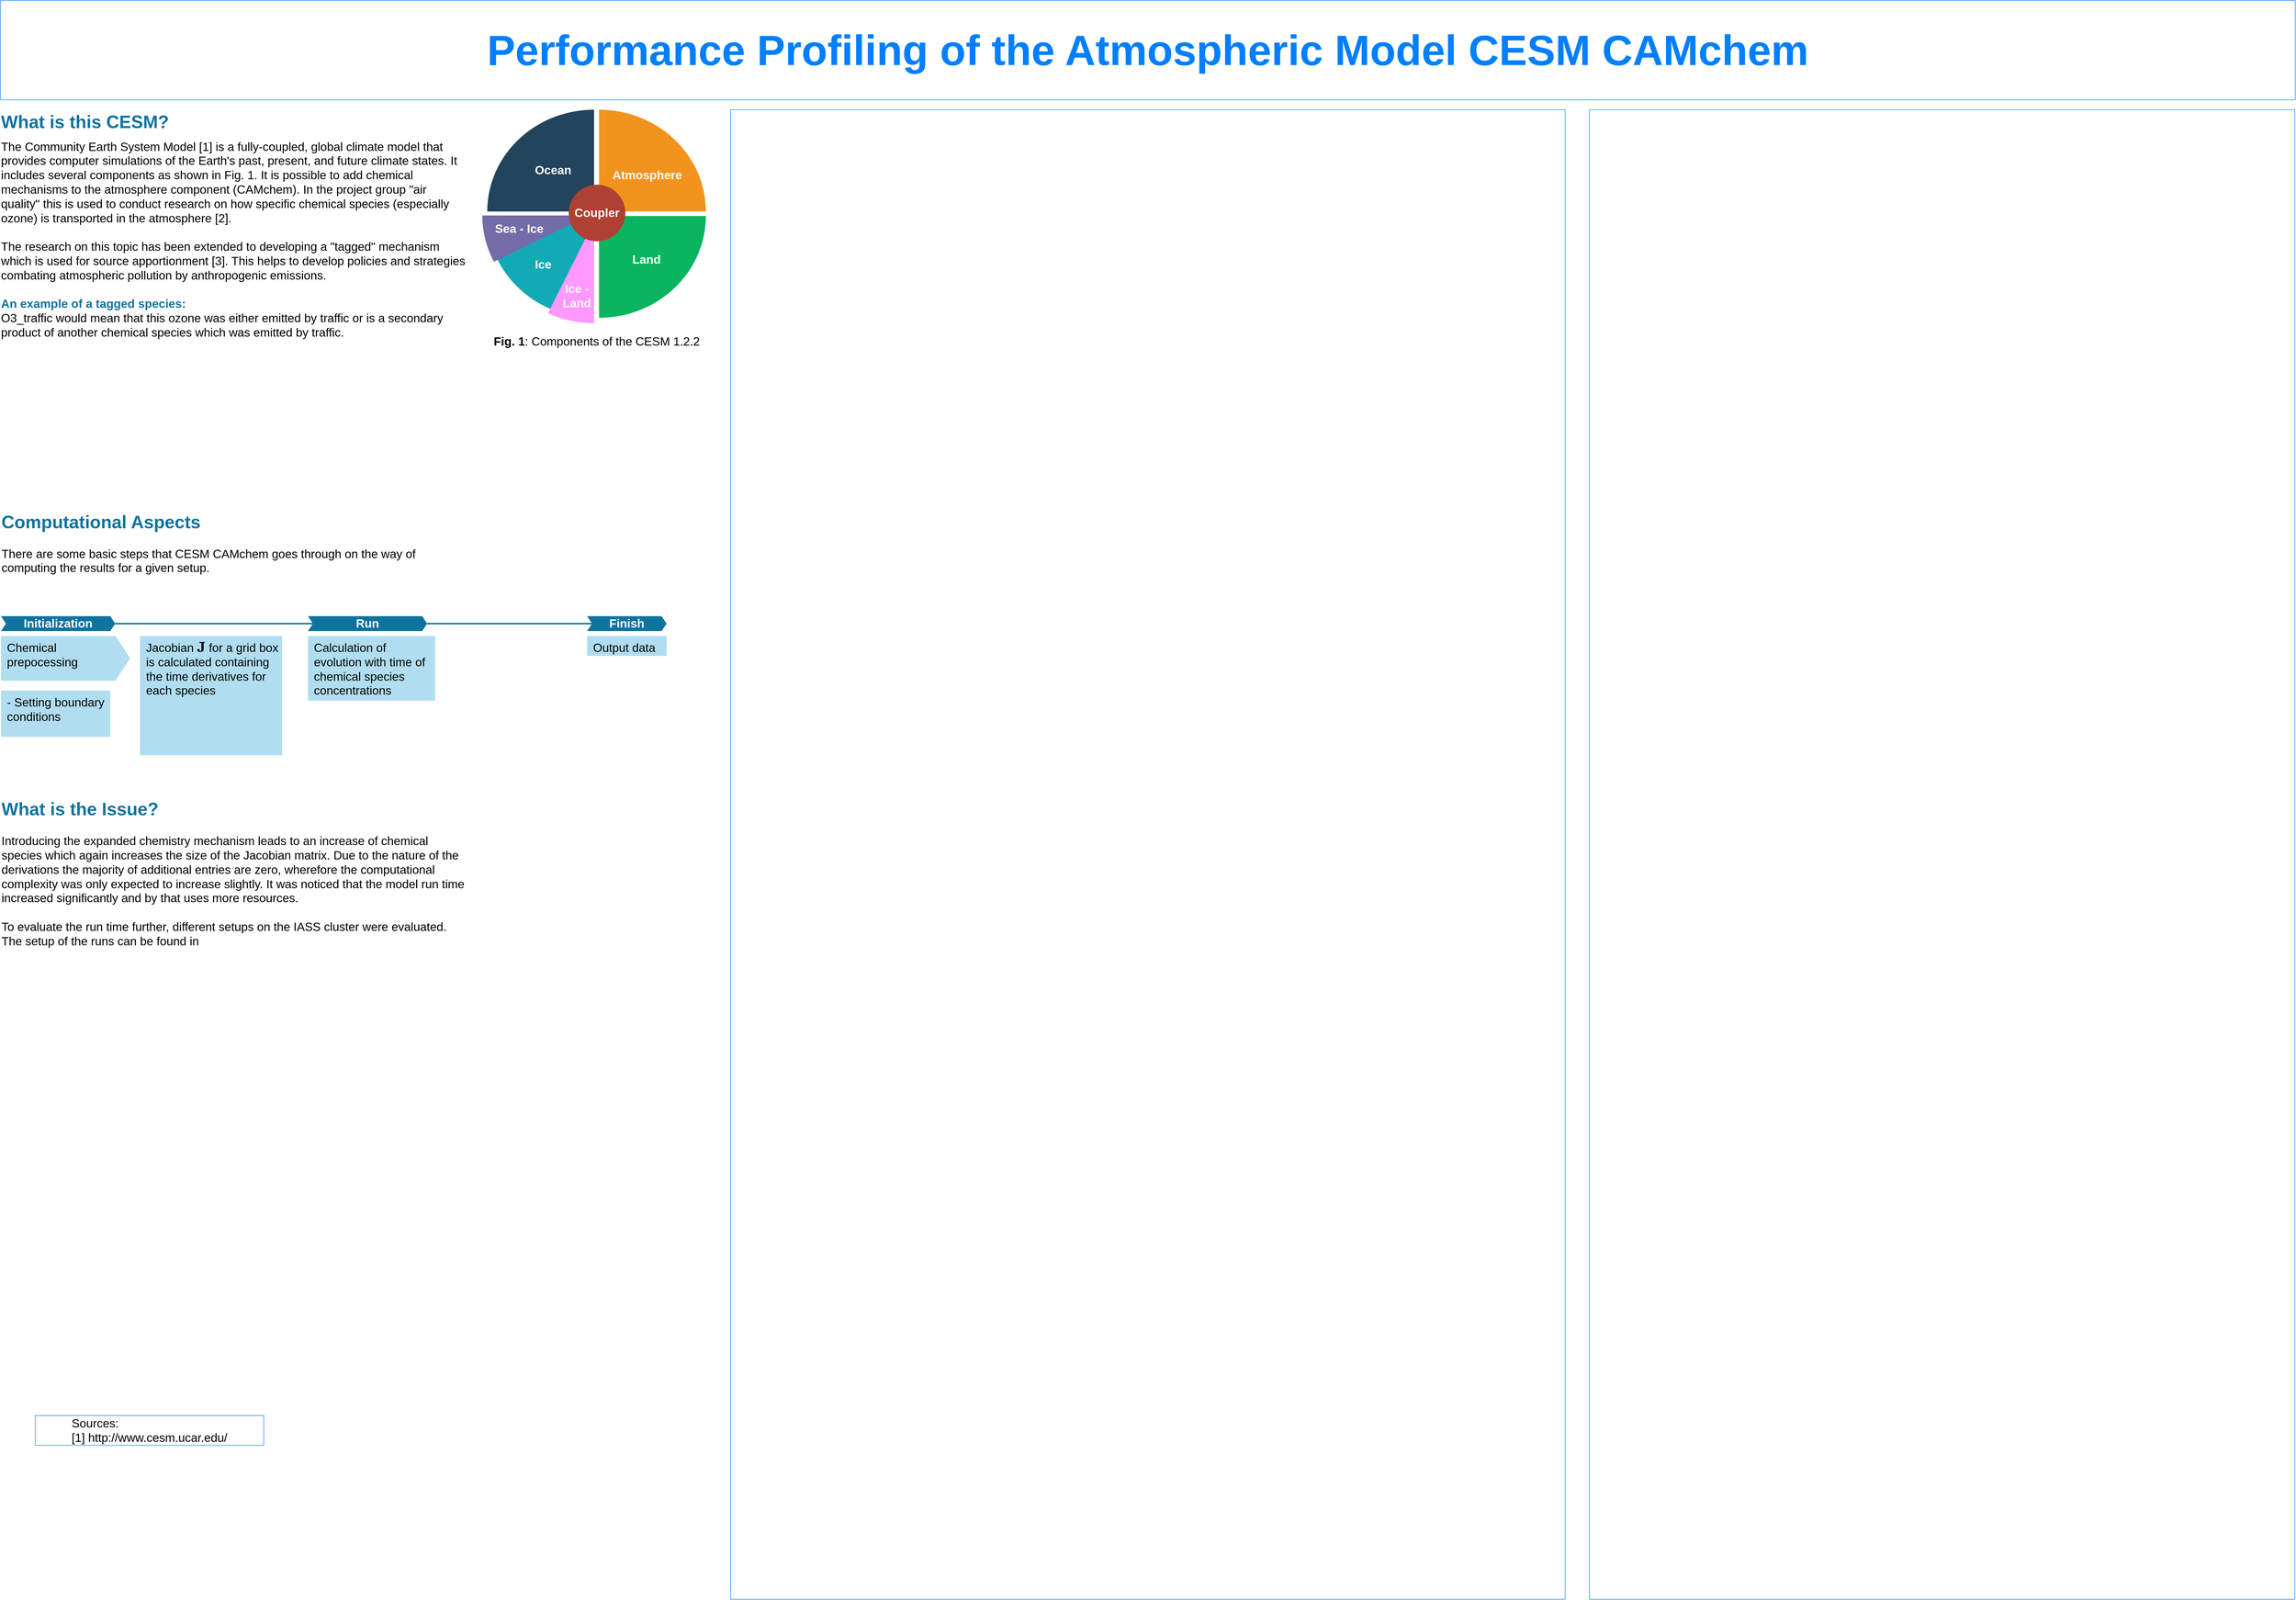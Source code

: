 <mxfile version="10.6.9" type="github"><diagram id="mjhDDRxly4AxYH8nvqQT" name="Page-1"><mxGraphModel dx="1859" dy="1043" grid="1" gridSize="10" guides="1" tooltips="1" connect="1" arrows="1" fold="1" page="1" pageScale="1" pageWidth="4681" pageHeight="3300" math="1" shadow="0"><root><mxCell id="0"/><mxCell id="1" parent="0"/><mxCell id="dlEqyy9EDfAYzepxbtxh-1" value="&lt;font style=&quot;font-size: 85px&quot; color=&quot;#007FFF&quot;&gt;&lt;b&gt;&lt;font style=&quot;font-size: 85px&quot;&gt;Performance Profiling of the Atmospheric Model CESM CAMchem&lt;br&gt;&lt;/font&gt;&lt;/b&gt;&lt;/font&gt;" style="rounded=0;whiteSpace=wrap;html=1;strokeColor=#007FFF;" vertex="1" parent="1"><mxGeometry x="20" y="20" width="4620" height="200" as="geometry"/></mxCell><mxCell id="dlEqyy9EDfAYzepxbtxh-2" value="&lt;div align=&quot;left&quot;&gt;&lt;font style=&quot;font-size: 36px&quot; color=&quot;#10739E&quot;&gt;&lt;b&gt;What is this CESM?&lt;/b&gt;&lt;/font&gt;&lt;br&gt;&lt;/div&gt;&lt;div&gt;&lt;br&gt;&lt;/div&gt;&lt;div style=&quot;font-size: 24px&quot; align=&quot;left&quot;&gt;The Community Earth System Model [1] is a fully-coupled, global climate model that provides computer simulations of the Earth's past, present, and future climate states. It includes several components as shown in Fig. 1. It is possible to add chemical mechanisms to the atmosphere component (CAMchem). In the project group &quot;air quality&quot; this is used to conduct research on how specific chemical species (especially ozone) is transported in the atmosphere [2].&lt;/div&gt;&lt;div style=&quot;font-size: 24px&quot; align=&quot;left&quot;&gt;&lt;br&gt;&lt;/div&gt;&lt;div style=&quot;font-size: 24px&quot; align=&quot;left&quot;&gt;The research on this topic has been extended to developing a &quot;tagged&quot; mechanism which is used for source apportionment [3]. This helps to develop policies and strategies combating atmospheric pollution by anthropogenic emissions. &lt;br&gt;&lt;/div&gt;&lt;div style=&quot;font-size: 24px&quot; align=&quot;left&quot;&gt;&lt;br&gt;&lt;/div&gt;&lt;div style=&quot;font-size: 24px&quot; align=&quot;left&quot;&gt;&lt;b&gt;&lt;font color=&quot;#10739E&quot;&gt;An example of a tagged species:&lt;/font&gt;&lt;/b&gt;&lt;/div&gt;&lt;div style=&quot;font-size: 24px&quot; align=&quot;left&quot;&gt;O3_traffic would mean that this ozone was either emitted by traffic or is a secondary product of another chemical species which was emitted by traffic.&lt;br&gt;&lt;/div&gt;&amp;nbsp;" style="rounded=0;whiteSpace=wrap;html=1;strokeColor=none;fillColor=#ffffff;" vertex="1" parent="1"><mxGeometry x="20" y="240" width="940" height="480" as="geometry"/></mxCell><mxCell id="dlEqyy9EDfAYzepxbtxh-3" value="" style="rounded=0;whiteSpace=wrap;html=1;strokeColor=#007FFF;" vertex="1" parent="1"><mxGeometry x="1490" y="240" width="1680" height="3000" as="geometry"/></mxCell><mxCell id="dlEqyy9EDfAYzepxbtxh-4" value="" style="rounded=0;whiteSpace=wrap;html=1;strokeColor=#007FFF;" vertex="1" parent="1"><mxGeometry x="3219" y="240" width="1420" height="3000" as="geometry"/></mxCell><mxCell id="dlEqyy9EDfAYzepxbtxh-5" value="&lt;div style=&quot;font-size: 24px&quot; align=&quot;left&quot;&gt;&lt;font style=&quot;font-size: 24px&quot;&gt;Sources:&lt;/font&gt;&lt;/div&gt;&lt;div style=&quot;font-size: 24px&quot; align=&quot;left&quot;&gt;&lt;font style=&quot;font-size: 24px&quot;&gt;[1] http://www.cesm.ucar.edu/&lt;br&gt;&lt;/font&gt;&lt;/div&gt;" style="rounded=0;whiteSpace=wrap;html=1;strokeColor=#007FFF;" vertex="1" parent="1"><mxGeometry x="90" y="2870" width="460" height="60" as="geometry"/></mxCell><mxCell id="dlEqyy9EDfAYzepxbtxh-9" value="" style="verticalLabelPosition=bottom;verticalAlign=top;html=1;shape=mxgraph.basic.pie;fillColor=#23445D;strokeColor=none;startAngle=0.75;endAngle=0;rotation=0;flipH=0;flipV=0;" vertex="1" parent="1"><mxGeometry x="1000" y="240" width="430" height="410" as="geometry"/></mxCell><mxCell id="dlEqyy9EDfAYzepxbtxh-10" value="" style="verticalLabelPosition=bottom;verticalAlign=top;html=1;shape=mxgraph.basic.pie;fillColor=#F2931E;strokeColor=none;startAngle=0.75;endAngle=0;rotation=0;flipH=1;flipV=0;" vertex="1" parent="1"><mxGeometry x="1010" y="240" width="430" height="410" as="geometry"/></mxCell><mxCell id="dlEqyy9EDfAYzepxbtxh-11" value="" style="verticalLabelPosition=bottom;verticalAlign=top;html=1;shape=mxgraph.basic.pie;fillColor=#0BB560;strokeColor=none;startAngle=0.75;endAngle=0;rotation=0;flipH=1;flipV=1;" vertex="1" parent="1"><mxGeometry x="1010" y="249" width="430" height="410" as="geometry"/></mxCell><mxCell id="dlEqyy9EDfAYzepxbtxh-12" value="" style="verticalLabelPosition=bottom;verticalAlign=top;html=1;shape=mxgraph.basic.pie;fillColor=#12AAB5;strokeColor=none;startAngle=0.75;endAngle=0;rotation=0;flipH=0;flipV=1;" vertex="1" parent="1"><mxGeometry x="1000" y="249" width="430" height="410" as="geometry"/></mxCell><mxCell id="dlEqyy9EDfAYzepxbtxh-39" value="&lt;b&gt;&lt;font style=&quot;font-size: 24px&quot;&gt;Land&lt;/font&gt;&lt;/b&gt;" style="text;html=1;resizable=0;points=[];autosize=1;align=left;verticalAlign=top;spacingTop=-4;fontColor=#FFFFFF;" vertex="1" parent="1"><mxGeometry x="1290" y="525" width="70" height="20" as="geometry"/></mxCell><mxCell id="dlEqyy9EDfAYzepxbtxh-40" value="&lt;b&gt;&lt;font style=&quot;font-size: 24px&quot;&gt;Atmosphere&lt;/font&gt;&lt;/b&gt;" style="text;html=1;resizable=0;points=[];autosize=1;align=left;verticalAlign=top;spacingTop=-4;fontColor=#FFFFFF;" vertex="1" parent="1"><mxGeometry x="1250" y="355" width="150" height="20" as="geometry"/></mxCell><mxCell id="dlEqyy9EDfAYzepxbtxh-41" value="&lt;b&gt;&lt;font style=&quot;font-size: 24px&quot;&gt;Ocean&lt;/font&gt;&lt;/b&gt;" style="text;html=1;resizable=0;points=[];autosize=1;align=left;verticalAlign=top;spacingTop=-4;fontColor=#FFFFFF;" vertex="1" parent="1"><mxGeometry x="1094" y="345" width="90" height="20" as="geometry"/></mxCell><mxCell id="dlEqyy9EDfAYzepxbtxh-42" value="&lt;b&gt;&lt;font style=&quot;font-size: 24px&quot;&gt;Ice&lt;/font&gt;&lt;/b&gt;" style="text;html=1;resizable=0;points=[];autosize=1;align=left;verticalAlign=top;spacingTop=-4;fontColor=#FFFFFF;" vertex="1" parent="1"><mxGeometry x="1094" y="535" width="50" height="20" as="geometry"/></mxCell><mxCell id="dlEqyy9EDfAYzepxbtxh-43" value="" style="verticalLabelPosition=bottom;verticalAlign=top;html=1;shape=mxgraph.basic.pie;fillColor=#FF99FF;strokeColor=none;startAngle=0.929;endAngle=0;rotation=0;flipH=0;flipV=1;fontColor=#FF99FF;" vertex="1" parent="1"><mxGeometry x="1000" y="260" width="430" height="410" as="geometry"/></mxCell><mxCell id="dlEqyy9EDfAYzepxbtxh-44" value="" style="verticalLabelPosition=bottom;verticalAlign=top;html=1;shape=mxgraph.basic.pie;fillColor=#736CA8;strokeColor=none;startAngle=0.75;endAngle=0.825;rotation=0;flipH=0;flipV=1;" vertex="1" parent="1"><mxGeometry x="990" y="248" width="430" height="410" as="geometry"/></mxCell><mxCell id="dlEqyy9EDfAYzepxbtxh-30" value="&lt;font style=&quot;font-size: 24px&quot; color=&quot;#FFFFFF&quot;&gt;&lt;b&gt;Coupler&lt;/b&gt;&lt;/font&gt;" style="ellipse;whiteSpace=wrap;html=1;aspect=fixed;strokeColor=none;fillColor=#AE4132;" vertex="1" parent="1"><mxGeometry x="1164" y="391" width="114" height="114" as="geometry"/></mxCell><mxCell id="dlEqyy9EDfAYzepxbtxh-45" value="&lt;font style=&quot;font-size: 24px&quot;&gt;&lt;b&gt;Sea - Ice&lt;/b&gt;&lt;/font&gt;" style="text;html=1;resizable=0;points=[];autosize=1;align=center;verticalAlign=middle;spacingTop=0;fontColor=#FFFFFF;strokeWidth=1;spacing=0;labelPosition=center;verticalLabelPosition=middle;" vertex="1" parent="1"><mxGeometry x="1009" y="465" width="110" height="30" as="geometry"/></mxCell><mxCell id="dlEqyy9EDfAYzepxbtxh-46" value="&lt;div style=&quot;font-size: 24px&quot;&gt;&lt;font style=&quot;font-size: 24px&quot;&gt;Ice -&lt;br&gt;&lt;/font&gt;&lt;/div&gt;&lt;div style=&quot;font-size: 24px&quot;&gt;&lt;font style=&quot;font-size: 24px&quot;&gt;Land&lt;br&gt;&lt;/font&gt;&lt;/div&gt;" style="text;html=1;resizable=0;points=[];autosize=1;align=center;verticalAlign=middle;spacingTop=0;fontColor=#FFFFFF;strokeWidth=1;spacing=0;labelPosition=center;verticalLabelPosition=middle;fontStyle=1" vertex="1" parent="1"><mxGeometry x="1145" y="600" width="70" height="30" as="geometry"/></mxCell><mxCell id="dlEqyy9EDfAYzepxbtxh-47" value="&lt;div align=&quot;left&quot;&gt;&lt;font style=&quot;font-size: 36px&quot; color=&quot;#10739E&quot;&gt;&lt;b&gt;What is the Issue?&lt;/b&gt;&lt;/font&gt;&lt;br&gt;&lt;/div&gt;&lt;div style=&quot;font-size: 24px&quot; align=&quot;left&quot;&gt;&lt;br&gt;&lt;/div&gt;&lt;div style=&quot;font-size: 24px&quot; align=&quot;left&quot;&gt;Introducing the expanded chemistry mechanism leads to an increase of chemical species which again increases the size of the Jacobian matrix. Due to the nature of the derivations the majority of additional entries are zero, wherefore the computational complexity was only expected to increase slightly. It was noticed that the model run time increased significantly and by that uses more resources. &lt;br&gt;&lt;/div&gt;&lt;div style=&quot;font-size: 24px&quot; align=&quot;left&quot;&gt;&lt;br&gt;&lt;/div&gt;&lt;div style=&quot;font-size: 24px&quot; align=&quot;left&quot;&gt;To evaluate the run time further, different setups on the IASS cluster were evaluated. The setup of the runs can be found in &lt;br&gt;&lt;/div&gt;&amp;nbsp;" style="rounded=0;whiteSpace=wrap;html=1;strokeColor=none;" vertex="1" parent="1"><mxGeometry x="21" y="1600" width="940" height="370" as="geometry"/></mxCell><mxCell id="dlEqyy9EDfAYzepxbtxh-48" value="&lt;div style=&quot;font-size: 36px&quot; align=&quot;left&quot;&gt;&lt;font style=&quot;font-size: 36px&quot; color=&quot;#10739E&quot;&gt;&lt;b&gt;Computational Aspects&lt;/b&gt;&lt;/font&gt;&lt;br&gt;&lt;/div&gt;&lt;div style=&quot;font-size: 24px&quot; align=&quot;left&quot;&gt;&lt;br&gt;&lt;/div&gt;&lt;div style=&quot;font-size: 24px&quot; align=&quot;left&quot;&gt;There are some basic steps that CESM CAMchem goes through on the way of computing the results for a given setup.&lt;br&gt;&lt;/div&gt;&amp;nbsp;" style="rounded=0;whiteSpace=wrap;html=1;strokeColor=none;" vertex="1" parent="1"><mxGeometry x="21" y="1020" width="940" height="200" as="geometry"/></mxCell><mxCell id="dlEqyy9EDfAYzepxbtxh-53" value="&lt;font style=&quot;font-size: 24px&quot;&gt;Initialization&lt;/font&gt;" style="shape=step;perimeter=stepPerimeter;whiteSpace=wrap;html=1;fixedSize=1;size=10;fillColor=#10739E;strokeColor=none;fontSize=17;fontColor=#FFFFFF;fontStyle=1;align=center;rounded=0;" vertex="1" parent="1"><mxGeometry x="21" y="1260" width="230" height="30" as="geometry"/></mxCell><mxCell id="dlEqyy9EDfAYzepxbtxh-54" value="&lt;font style=&quot;font-size: 24px&quot;&gt;Run&lt;/font&gt;" style="shape=step;perimeter=stepPerimeter;whiteSpace=wrap;html=1;fixedSize=1;size=10;fillColor=#10739E;strokeColor=none;fontSize=17;fontColor=#FFFFFF;fontStyle=1;align=center;rounded=0;" vertex="1" parent="1"><mxGeometry x="639" y="1260" width="240" height="30" as="geometry"/></mxCell><mxCell id="dlEqyy9EDfAYzepxbtxh-55" value="&lt;font style=&quot;font-size: 24px&quot;&gt;Finish&lt;/font&gt;" style="shape=step;perimeter=stepPerimeter;whiteSpace=wrap;html=1;fixedSize=1;size=10;fillColor=#10739E;strokeColor=none;fontSize=17;fontColor=#FFFFFF;fontStyle=1;align=center;rounded=0;" vertex="1" parent="1"><mxGeometry x="1201" y="1260" width="160" height="30" as="geometry"/></mxCell><mxCell id="dlEqyy9EDfAYzepxbtxh-58" value="&lt;div style=&quot;font-size: 24px&quot;&gt;&lt;font style=&quot;font-size: 24px&quot;&gt;Chemical prepocessing&lt;br&gt;&lt;/font&gt;&lt;/div&gt;" style="shape=rect;fillColor=#B1DDF0;strokeColor=none;fontSize=12;html=1;whiteSpace=wrap;align=left;verticalAlign=top;spacing=5;rounded=0;spacingLeft=7;" vertex="1" parent="1"><mxGeometry x="21" y="1300" width="220" height="90" as="geometry"/></mxCell><mxCell id="dlEqyy9EDfAYzepxbtxh-61" value="&lt;font style=&quot;font-size: 24px&quot;&gt;Calculation of evolution with time of chemical species concentrations&lt;/font&gt;" style="shape=rect;fillColor=#B1DDF0;strokeColor=none;fontSize=12;html=1;whiteSpace=wrap;align=left;verticalAlign=top;spacing=5;rounded=0;spacingLeft=7;" vertex="1" parent="1"><mxGeometry x="639" y="1300" width="256" height="130" as="geometry"/></mxCell><mxCell id="dlEqyy9EDfAYzepxbtxh-64" value="&lt;font style=&quot;font-size: 24px&quot;&gt;Output data&lt;br&gt;&lt;/font&gt;" style="shape=rect;fillColor=#B1DDF0;strokeColor=none;fontSize=12;html=1;whiteSpace=wrap;align=left;verticalAlign=top;spacing=5;rounded=0;spacingLeft=7;" vertex="1" parent="1"><mxGeometry x="1201" y="1300" width="160" height="40" as="geometry"/></mxCell><mxCell id="dlEqyy9EDfAYzepxbtxh-73" value="&lt;font style=&quot;font-size: 24px&quot;&gt;&lt;b&gt;Fig. 1&lt;/b&gt;: Components of the CESM 1.2.2&lt;/font&gt;" style="text;html=1;resizable=0;points=[];autosize=1;align=left;verticalAlign=top;spacingTop=-4;fontColor=#000000;" vertex="1" parent="1"><mxGeometry x="1011" y="690" width="430" height="20" as="geometry"/></mxCell><mxCell id="dlEqyy9EDfAYzepxbtxh-76" value="" style="endArrow=none;html=1;fontColor=#000000;exitX=1;exitY=0.5;exitDx=0;exitDy=0;strokeWidth=3;strokeColor=#10739E;" edge="1" parent="1" source="dlEqyy9EDfAYzepxbtxh-53" target="dlEqyy9EDfAYzepxbtxh-54"><mxGeometry width="50" height="50" relative="1" as="geometry"><mxPoint x="201" y="1780" as="sourcePoint"/><mxPoint x="571" y="1730" as="targetPoint"/><Array as="points"/></mxGeometry></mxCell><mxCell id="dlEqyy9EDfAYzepxbtxh-77" value="" style="endArrow=none;html=1;fontColor=#000000;exitX=1;exitY=0.5;exitDx=0;exitDy=0;strokeWidth=3;strokeColor=#10739E;entryX=0;entryY=0.5;entryDx=0;entryDy=0;" edge="1" parent="1" source="dlEqyy9EDfAYzepxbtxh-54" target="dlEqyy9EDfAYzepxbtxh-55"><mxGeometry width="50" height="50" relative="1" as="geometry"><mxPoint x="261.333" y="1285" as="sourcePoint"/><mxPoint x="613.292" y="1281.172" as="targetPoint"/><Array as="points"/></mxGeometry></mxCell><mxCell id="dlEqyy9EDfAYzepxbtxh-78" value="&lt;font style=&quot;font-size: 24px&quot;&gt;$$ \mathbf{J}(i,j) = \frac{\partial}{\partial [S_j]} \frac{[S_i]}{dt} $$&lt;br&gt;&lt;/font&gt;" style="text;html=1;resizable=0;points=[];autosize=1;align=left;verticalAlign=top;spacingTop=0;fontColor=#000000;fillColor=none;" vertex="1" parent="1"><mxGeometry x="315" y="1419" width="320" height="103" as="geometry"/></mxCell><mxCell id="dlEqyy9EDfAYzepxbtxh-79" value="&lt;font style=&quot;font-size: 24px&quot;&gt;Jacobian \( \mathbf{J} \) for a grid box is calculated containing the time derivatives for each species&lt;br&gt;&lt;/font&gt;" style="shape=rect;fillColor=#B1DDF0;strokeColor=none;fontSize=12;html=1;whiteSpace=wrap;align=left;verticalAlign=top;spacing=5;rounded=0;spacingLeft=7;" vertex="1" parent="1"><mxGeometry x="301" y="1300" width="286" height="240" as="geometry"/></mxCell><mxCell id="dlEqyy9EDfAYzepxbtxh-86" value="" style="html=1;shape=mxgraph.infographic.ribbonSimple;notch1=1;notch2=29.67;fillColor=#B1DDF0;strokeColor=none;align=center;verticalAlign=middle;fontSize=14;fontStyle=1;" vertex="1" parent="1"><mxGeometry x="231" y="1300" width="50" height="90" as="geometry"/></mxCell><mxCell id="dlEqyy9EDfAYzepxbtxh-87" value="&lt;div style=&quot;font-size: 24px&quot;&gt;&lt;font style=&quot;font-size: 24px&quot;&gt;- Setting boundary conditions&lt;/font&gt;&lt;/div&gt;" style="shape=rect;fillColor=#B1DDF0;strokeColor=none;fontSize=12;html=1;whiteSpace=wrap;align=left;verticalAlign=top;spacing=5;rounded=0;spacingLeft=7;direction=west;" vertex="1" parent="1"><mxGeometry x="21" y="1410" width="220" height="93" as="geometry"/></mxCell></root></mxGraphModel></diagram></mxfile>